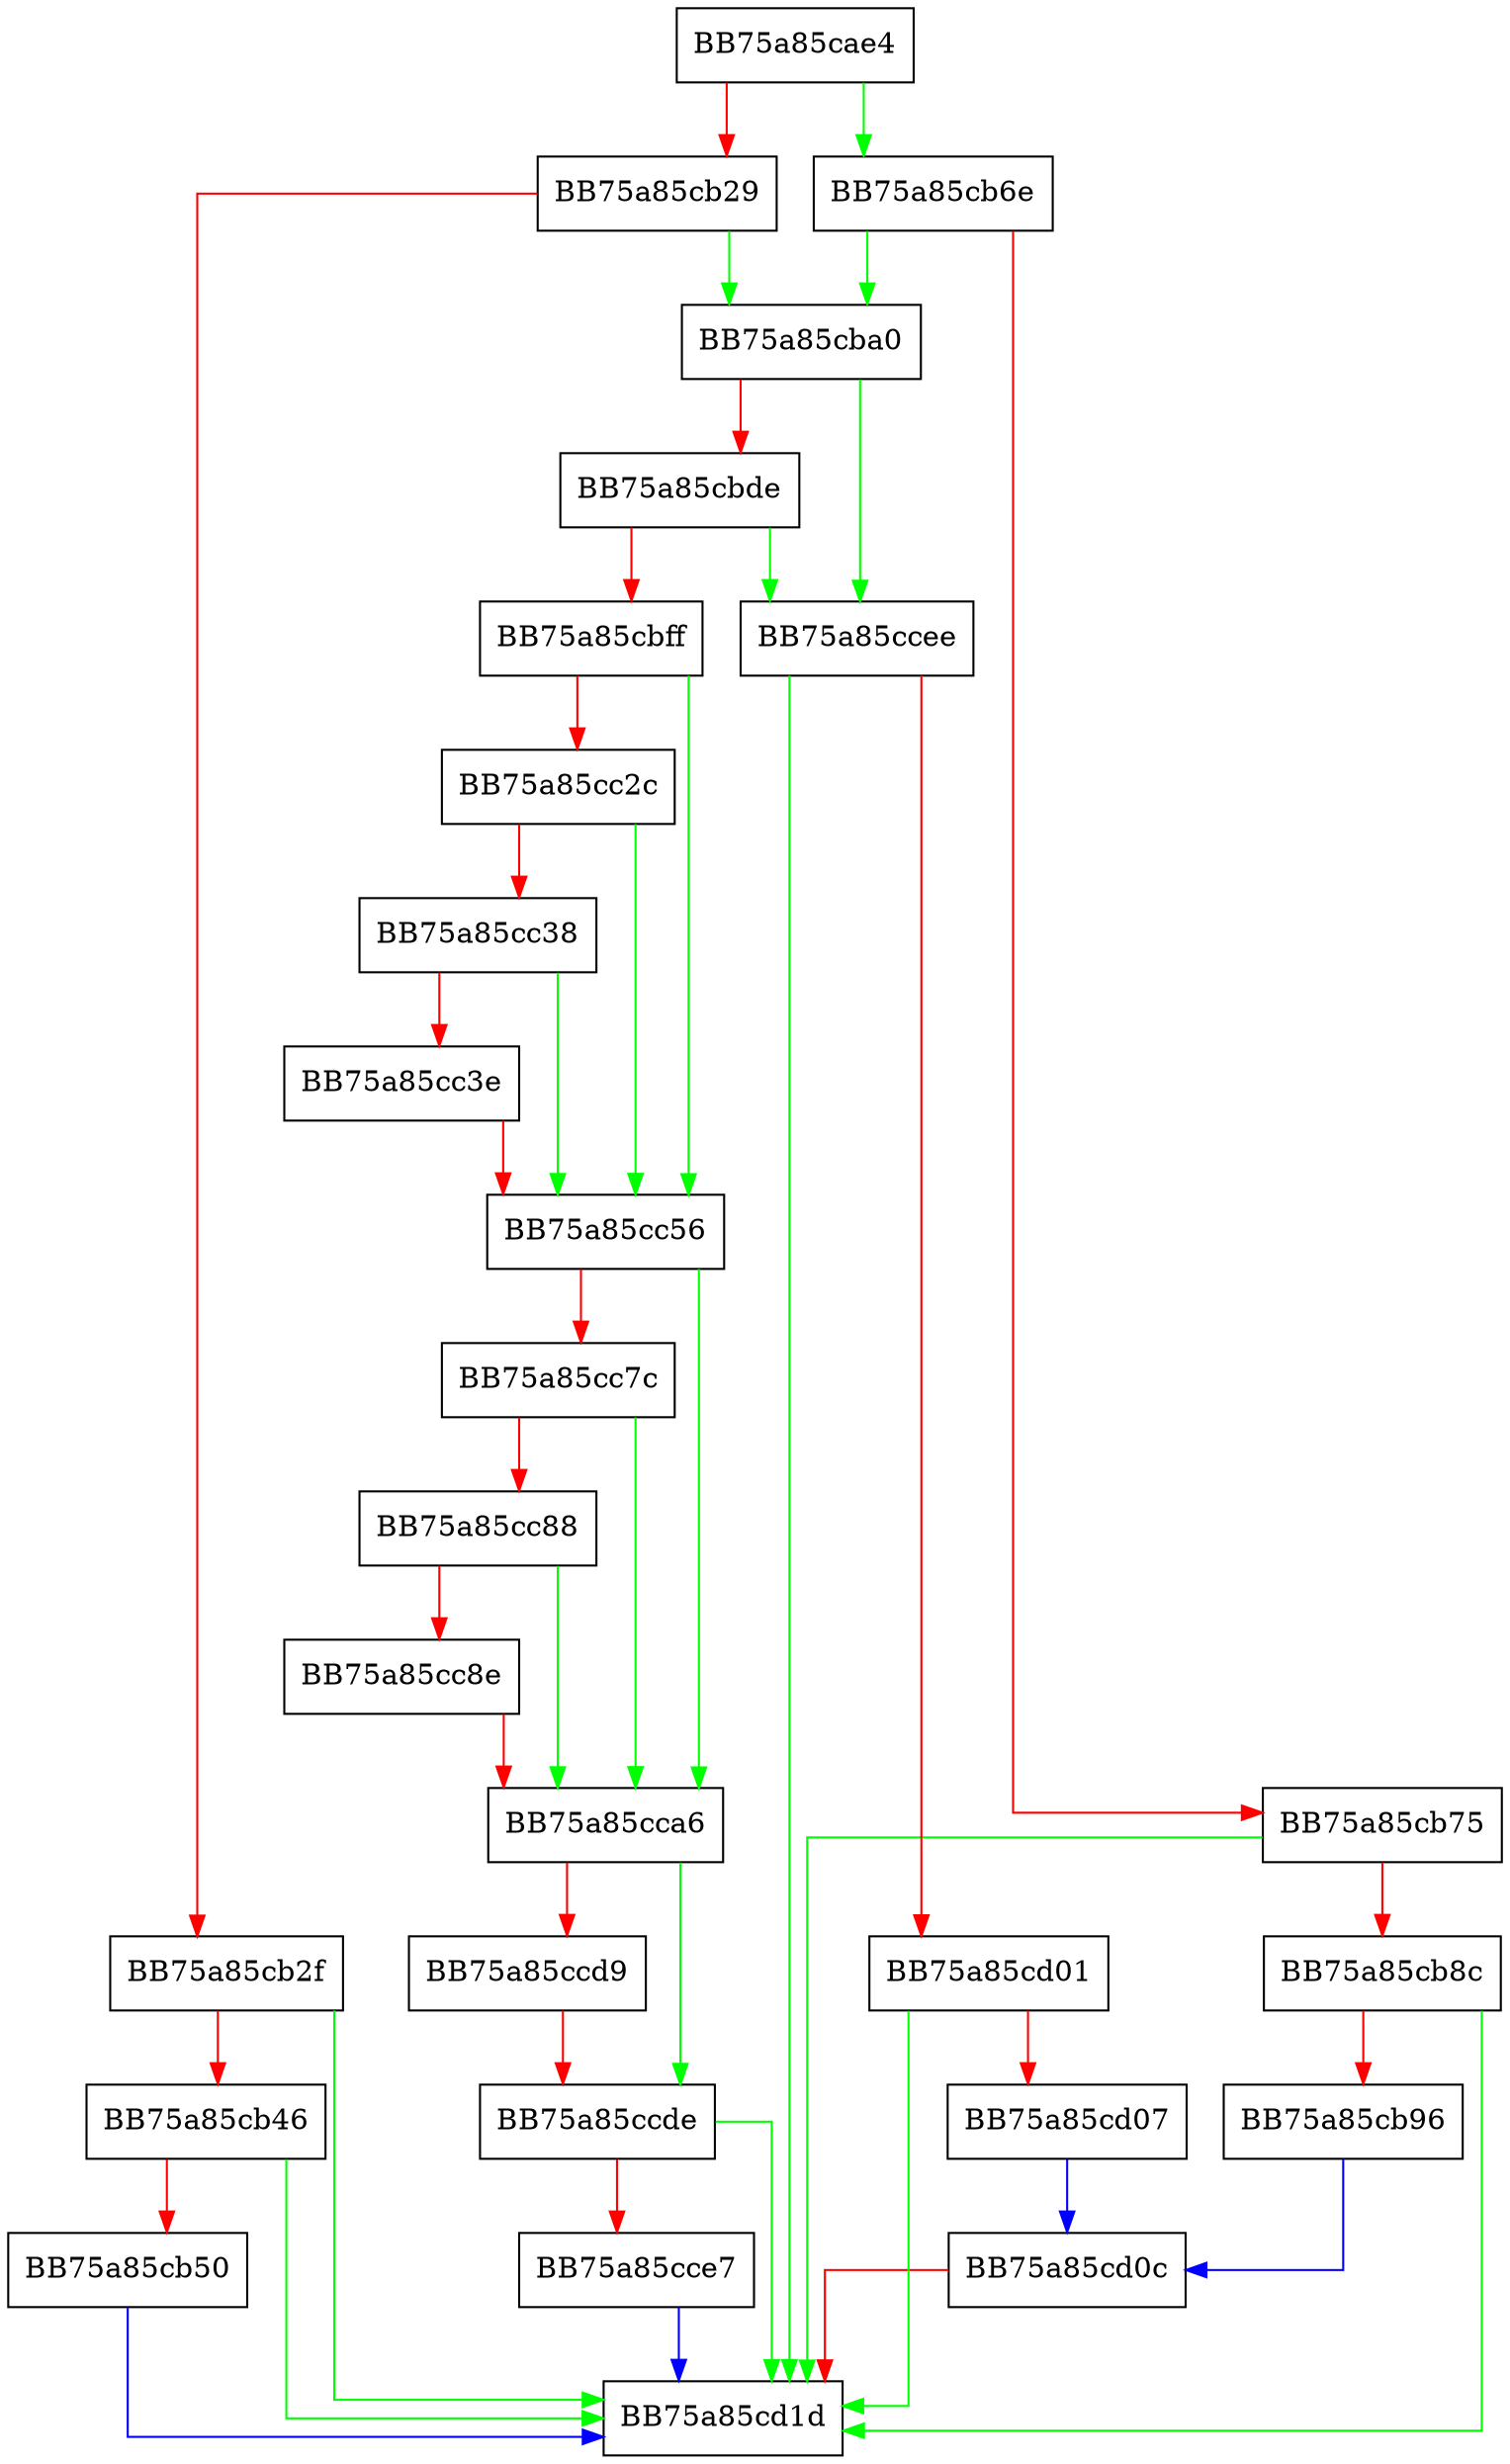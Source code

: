 digraph ProcessMapViewLocalEvent {
  node [shape="box"];
  graph [splines=ortho];
  BB75a85cae4 -> BB75a85cb6e [color="green"];
  BB75a85cae4 -> BB75a85cb29 [color="red"];
  BB75a85cb29 -> BB75a85cba0 [color="green"];
  BB75a85cb29 -> BB75a85cb2f [color="red"];
  BB75a85cb2f -> BB75a85cd1d [color="green"];
  BB75a85cb2f -> BB75a85cb46 [color="red"];
  BB75a85cb46 -> BB75a85cd1d [color="green"];
  BB75a85cb46 -> BB75a85cb50 [color="red"];
  BB75a85cb50 -> BB75a85cd1d [color="blue"];
  BB75a85cb6e -> BB75a85cba0 [color="green"];
  BB75a85cb6e -> BB75a85cb75 [color="red"];
  BB75a85cb75 -> BB75a85cd1d [color="green"];
  BB75a85cb75 -> BB75a85cb8c [color="red"];
  BB75a85cb8c -> BB75a85cd1d [color="green"];
  BB75a85cb8c -> BB75a85cb96 [color="red"];
  BB75a85cb96 -> BB75a85cd0c [color="blue"];
  BB75a85cba0 -> BB75a85ccee [color="green"];
  BB75a85cba0 -> BB75a85cbde [color="red"];
  BB75a85cbde -> BB75a85ccee [color="green"];
  BB75a85cbde -> BB75a85cbff [color="red"];
  BB75a85cbff -> BB75a85cc56 [color="green"];
  BB75a85cbff -> BB75a85cc2c [color="red"];
  BB75a85cc2c -> BB75a85cc56 [color="green"];
  BB75a85cc2c -> BB75a85cc38 [color="red"];
  BB75a85cc38 -> BB75a85cc56 [color="green"];
  BB75a85cc38 -> BB75a85cc3e [color="red"];
  BB75a85cc3e -> BB75a85cc56 [color="red"];
  BB75a85cc56 -> BB75a85cca6 [color="green"];
  BB75a85cc56 -> BB75a85cc7c [color="red"];
  BB75a85cc7c -> BB75a85cca6 [color="green"];
  BB75a85cc7c -> BB75a85cc88 [color="red"];
  BB75a85cc88 -> BB75a85cca6 [color="green"];
  BB75a85cc88 -> BB75a85cc8e [color="red"];
  BB75a85cc8e -> BB75a85cca6 [color="red"];
  BB75a85cca6 -> BB75a85ccde [color="green"];
  BB75a85cca6 -> BB75a85ccd9 [color="red"];
  BB75a85ccd9 -> BB75a85ccde [color="red"];
  BB75a85ccde -> BB75a85cd1d [color="green"];
  BB75a85ccde -> BB75a85cce7 [color="red"];
  BB75a85cce7 -> BB75a85cd1d [color="blue"];
  BB75a85ccee -> BB75a85cd1d [color="green"];
  BB75a85ccee -> BB75a85cd01 [color="red"];
  BB75a85cd01 -> BB75a85cd1d [color="green"];
  BB75a85cd01 -> BB75a85cd07 [color="red"];
  BB75a85cd07 -> BB75a85cd0c [color="blue"];
  BB75a85cd0c -> BB75a85cd1d [color="red"];
}